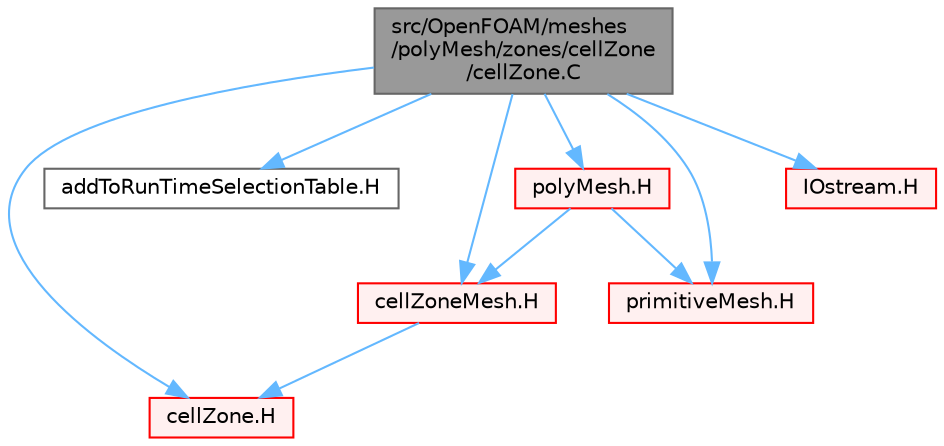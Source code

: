 digraph "src/OpenFOAM/meshes/polyMesh/zones/cellZone/cellZone.C"
{
 // LATEX_PDF_SIZE
  bgcolor="transparent";
  edge [fontname=Helvetica,fontsize=10,labelfontname=Helvetica,labelfontsize=10];
  node [fontname=Helvetica,fontsize=10,shape=box,height=0.2,width=0.4];
  Node1 [id="Node000001",label="src/OpenFOAM/meshes\l/polyMesh/zones/cellZone\l/cellZone.C",height=0.2,width=0.4,color="gray40", fillcolor="grey60", style="filled", fontcolor="black",tooltip=" "];
  Node1 -> Node2 [id="edge1_Node000001_Node000002",color="steelblue1",style="solid",tooltip=" "];
  Node2 [id="Node000002",label="cellZone.H",height=0.2,width=0.4,color="red", fillcolor="#FFF0F0", style="filled",URL="$cellZone_8H.html",tooltip=" "];
  Node1 -> Node147 [id="edge2_Node000001_Node000147",color="steelblue1",style="solid",tooltip=" "];
  Node147 [id="Node000147",label="addToRunTimeSelectionTable.H",height=0.2,width=0.4,color="grey40", fillcolor="white", style="filled",URL="$addToRunTimeSelectionTable_8H.html",tooltip="Macros for easy insertion into run-time selection tables."];
  Node1 -> Node148 [id="edge3_Node000001_Node000148",color="steelblue1",style="solid",tooltip=" "];
  Node148 [id="Node000148",label="cellZoneMesh.H",height=0.2,width=0.4,color="red", fillcolor="#FFF0F0", style="filled",URL="$cellZoneMesh_8H.html",tooltip="Foam::cellZoneMesh."];
  Node148 -> Node2 [id="edge4_Node000148_Node000002",color="steelblue1",style="solid",tooltip=" "];
  Node1 -> Node219 [id="edge5_Node000001_Node000219",color="steelblue1",style="solid",tooltip=" "];
  Node219 [id="Node000219",label="polyMesh.H",height=0.2,width=0.4,color="red", fillcolor="#FFF0F0", style="filled",URL="$polyMesh_8H.html",tooltip=" "];
  Node219 -> Node222 [id="edge6_Node000219_Node000222",color="steelblue1",style="solid",tooltip=" "];
  Node222 [id="Node000222",label="primitiveMesh.H",height=0.2,width=0.4,color="red", fillcolor="#FFF0F0", style="filled",URL="$primitiveMesh_8H.html",tooltip=" "];
  Node219 -> Node148 [id="edge7_Node000219_Node000148",color="steelblue1",style="solid",tooltip=" "];
  Node1 -> Node222 [id="edge8_Node000001_Node000222",color="steelblue1",style="solid",tooltip=" "];
  Node1 -> Node42 [id="edge9_Node000001_Node000042",color="steelblue1",style="solid",tooltip=" "];
  Node42 [id="Node000042",label="IOstream.H",height=0.2,width=0.4,color="red", fillcolor="#FFF0F0", style="filled",URL="$IOstream_8H.html",tooltip=" "];
}

